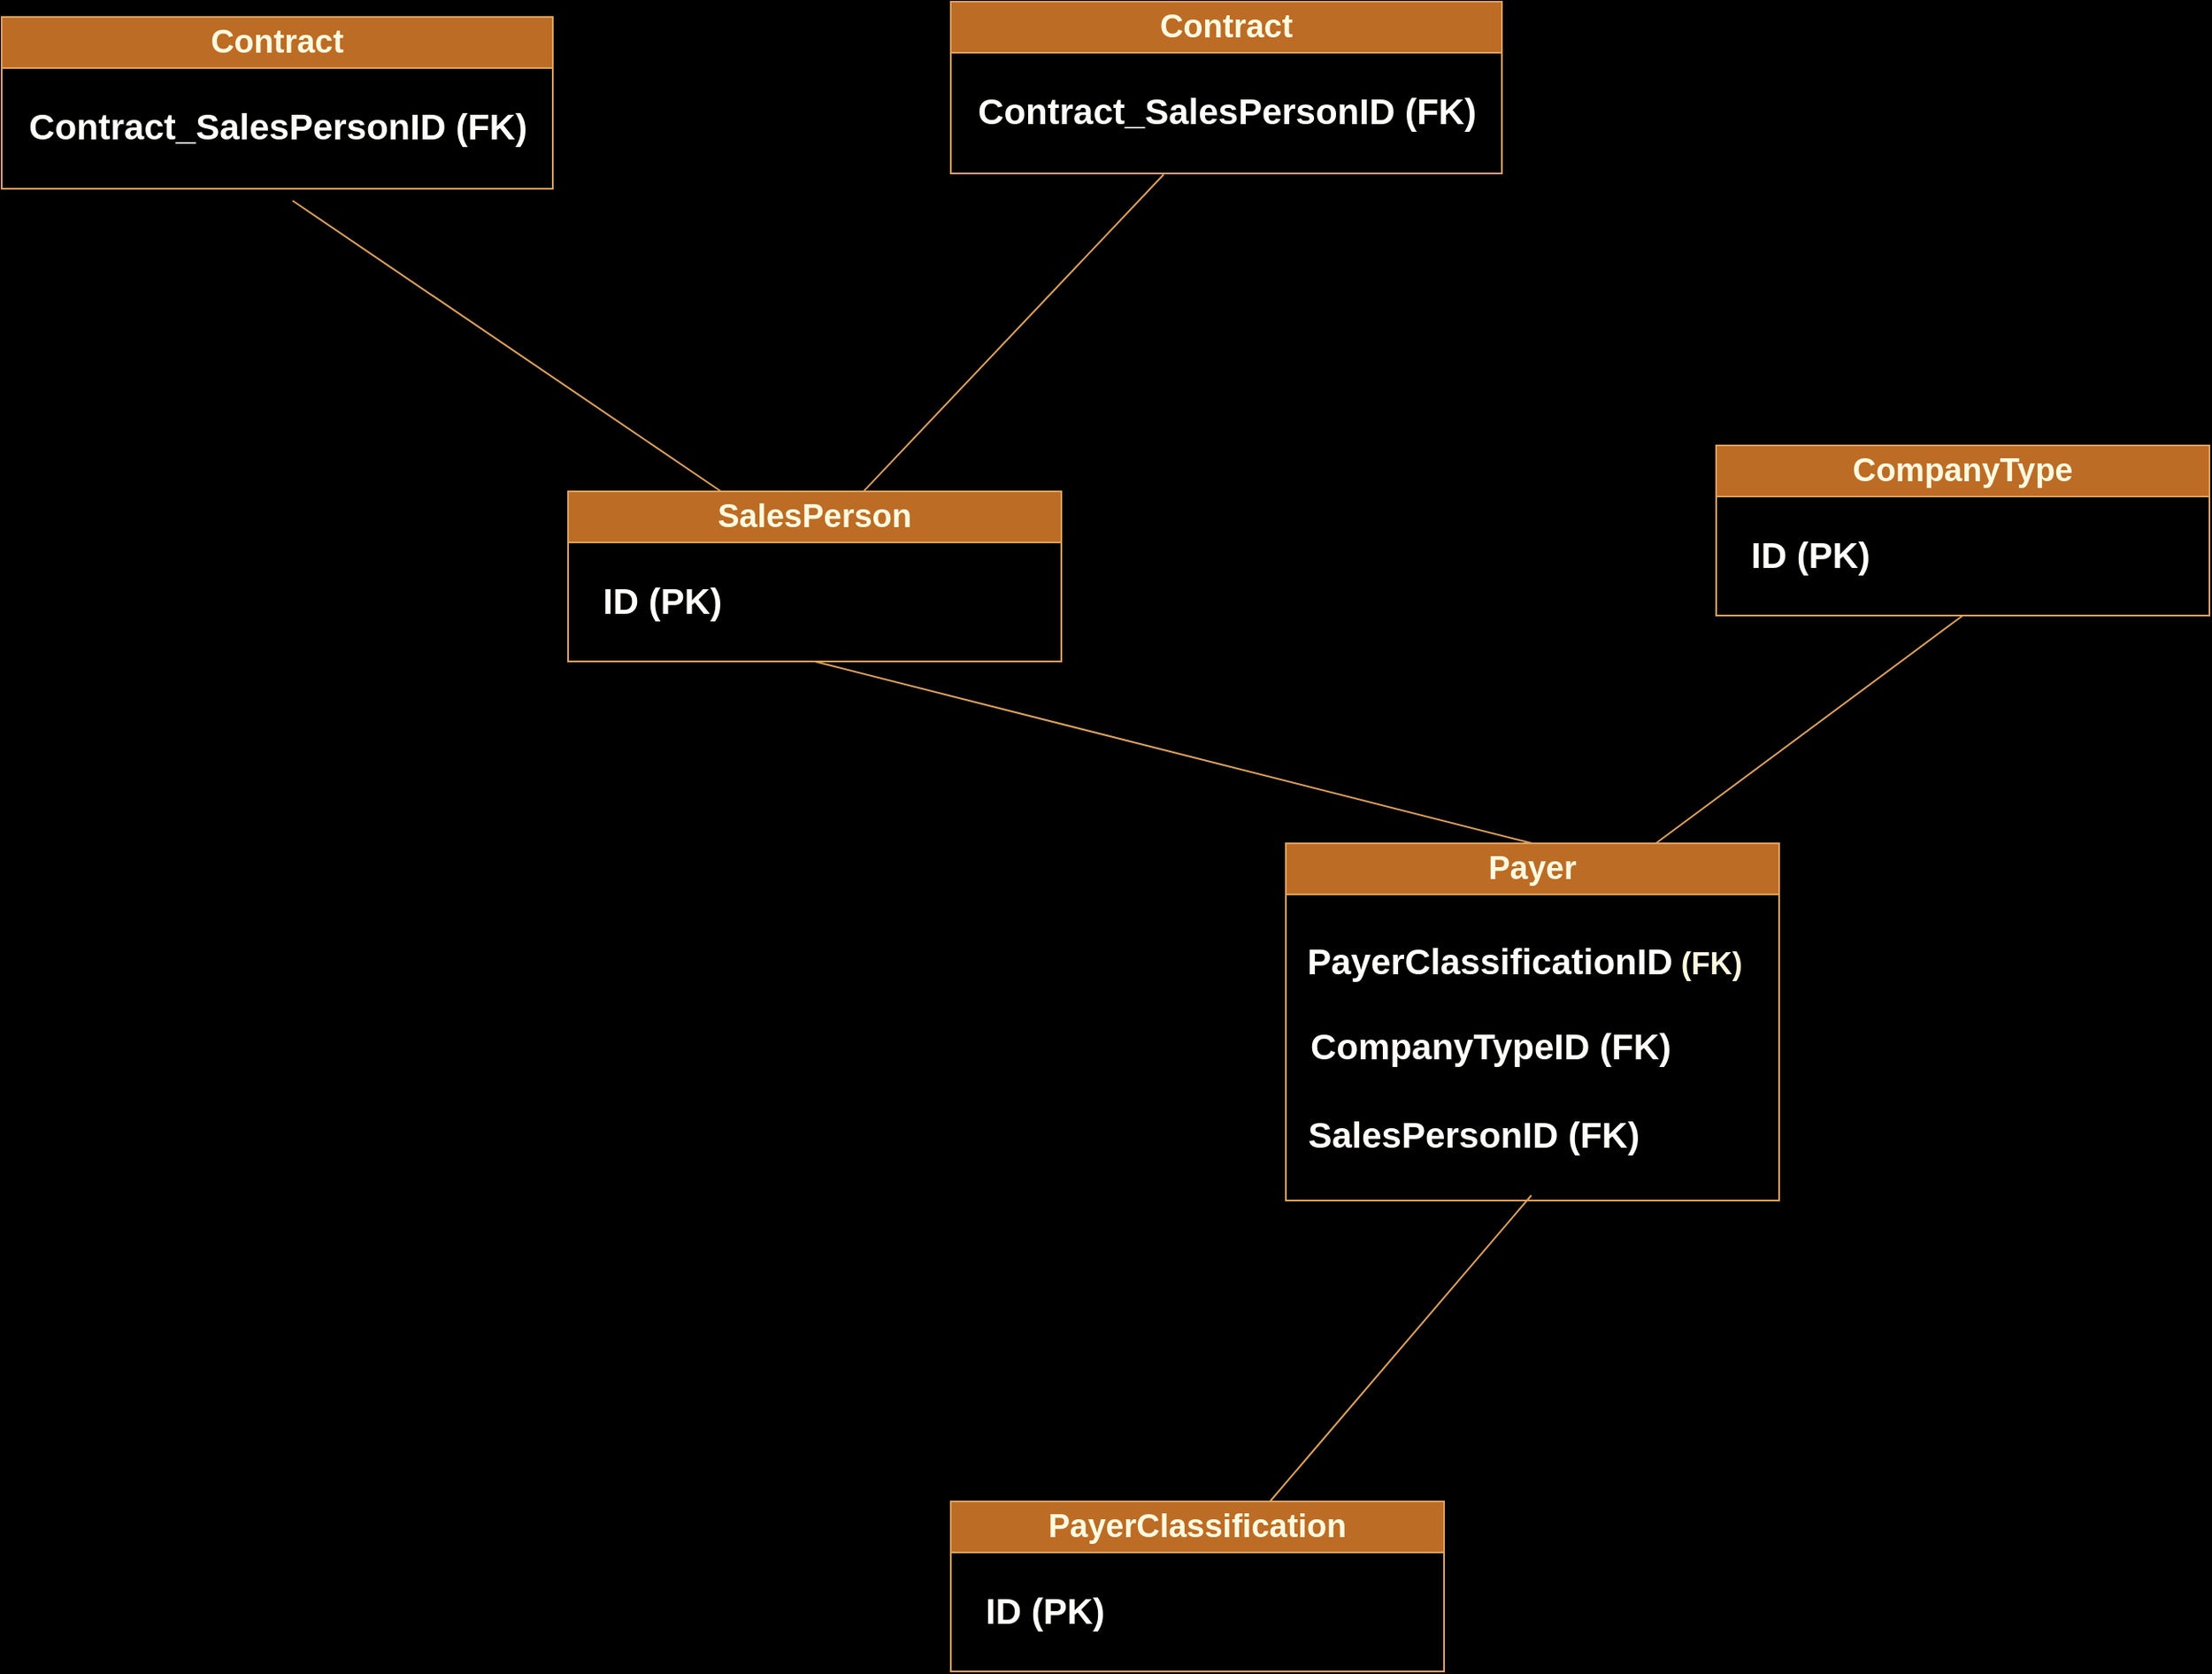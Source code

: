 <mxfile version="24.7.7">
  <diagram name="Page-1" id="jzl-V2Tsr1LILDYz4Gyq">
    <mxGraphModel dx="2887" dy="2355" grid="1" gridSize="9" guides="1" tooltips="1" connect="1" arrows="1" fold="1" page="1" pageScale="1" pageWidth="1500" pageHeight="1500" background="#000000" math="0" shadow="0">
      <root>
        <mxCell id="0" />
        <mxCell id="1" parent="0" />
        <mxCell id="zca0MhaZDPdOvqH_JMaa-2" value="&lt;font style=&quot;font-size: 19px;&quot;&gt;Payer&lt;/font&gt;" style="swimlane;html=1;fillColor=#BC6C25;strokeColor=#DDA15E;startSize=30;whiteSpace=wrap;fontColor=#FEFAE0;labelBackgroundColor=none;shadow=0;" vertex="1" parent="1">
          <mxGeometry x="260" y="270" width="290" height="210" as="geometry" />
        </mxCell>
        <mxCell id="zca0MhaZDPdOvqH_JMaa-3" value="&lt;h2 style=&quot;line-height: 150%;&quot;&gt;&lt;font color=&quot;#fffefa&quot;&gt;&lt;span style=&quot;font-size: 21px;&quot;&gt;CompanyTypeID (FK)&lt;/span&gt;&lt;/font&gt;&lt;/h2&gt;" style="text;html=1;align=center;verticalAlign=middle;resizable=0;points=[];autosize=1;strokeColor=none;fillColor=none;fontColor=#FEFAE0;" vertex="1" parent="zca0MhaZDPdOvqH_JMaa-2">
          <mxGeometry y="85" width="240" height="70" as="geometry" />
        </mxCell>
        <mxCell id="o-rHQ58z567HRiCuo5Bd-8" value="&lt;h2 style=&quot;line-height: 150%;&quot;&gt;&lt;font color=&quot;#fffefa&quot; style=&quot;background-color: rgb(0, 0, 0); font-size: 21px;&quot;&gt;PayerClassificationID&lt;/font&gt;&amp;nbsp;(FK)&lt;/h2&gt;" style="text;html=1;align=center;verticalAlign=middle;resizable=0;points=[];autosize=1;strokeColor=none;fillColor=none;fontColor=#FEFAE0;" parent="zca0MhaZDPdOvqH_JMaa-2" vertex="1">
          <mxGeometry y="35" width="280" height="70" as="geometry" />
        </mxCell>
        <mxCell id="zca0MhaZDPdOvqH_JMaa-11" value="&lt;h2 style=&quot;line-height: 150%;&quot;&gt;&lt;font color=&quot;#fffefa&quot;&gt;&lt;span style=&quot;font-size: 21px;&quot;&gt;&lt;br&gt;&lt;/span&gt;&lt;/font&gt;&lt;/h2&gt;&lt;h2 style=&quot;line-height: 150%;&quot;&gt;&lt;font color=&quot;#fffefa&quot;&gt;&lt;span style=&quot;font-size: 21px;&quot;&gt;SalesPersonID (FK)&lt;/span&gt;&lt;/font&gt;&lt;/h2&gt;" style="text;html=1;align=center;verticalAlign=middle;resizable=0;points=[];autosize=1;strokeColor=none;fillColor=none;fontColor=#FEFAE0;" vertex="1" parent="zca0MhaZDPdOvqH_JMaa-2">
          <mxGeometry y="90" width="220" height="120" as="geometry" />
        </mxCell>
        <mxCell id="zca0MhaZDPdOvqH_JMaa-12" value="&lt;font style=&quot;font-size: 19px;&quot;&gt;PayerClassification&lt;/font&gt;" style="swimlane;html=1;fillColor=#BC6C25;strokeColor=#DDA15E;startSize=30;whiteSpace=wrap;fontColor=#FEFAE0;labelBackgroundColor=none;shadow=0;" vertex="1" parent="1">
          <mxGeometry x="63" y="657" width="290" height="100" as="geometry" />
        </mxCell>
        <mxCell id="zca0MhaZDPdOvqH_JMaa-14" value="&lt;h2 style=&quot;line-height: 150%;&quot;&gt;&lt;font color=&quot;#fffefa&quot;&gt;&lt;span style=&quot;font-size: 21px; background-color: rgb(0, 0, 0);&quot;&gt;ID (PK)&lt;/span&gt;&lt;/font&gt;&lt;/h2&gt;" style="text;html=1;align=center;verticalAlign=middle;resizable=0;points=[];autosize=1;strokeColor=none;fillColor=none;fontColor=#FEFAE0;" vertex="1" parent="zca0MhaZDPdOvqH_JMaa-12">
          <mxGeometry x="10" y="30" width="90" height="70" as="geometry" />
        </mxCell>
        <mxCell id="zca0MhaZDPdOvqH_JMaa-17" value="" style="endArrow=none;html=1;rounded=1;strokeColor=#DDA15E;fontColor=#FEFAE0;fillColor=#BC6C25;entryX=0.656;entryY=0.975;entryDx=0;entryDy=0;entryPerimeter=0;" edge="1" parent="1" source="zca0MhaZDPdOvqH_JMaa-12" target="zca0MhaZDPdOvqH_JMaa-11">
          <mxGeometry width="50" height="50" relative="1" as="geometry">
            <mxPoint x="390" y="640" as="sourcePoint" />
            <mxPoint x="380" y="490" as="targetPoint" />
          </mxGeometry>
        </mxCell>
        <mxCell id="zca0MhaZDPdOvqH_JMaa-20" value="&lt;font style=&quot;font-size: 19px;&quot;&gt;SalesPerson&lt;/font&gt;" style="swimlane;html=1;fillColor=#BC6C25;strokeColor=#DDA15E;startSize=30;whiteSpace=wrap;fontColor=#FEFAE0;labelBackgroundColor=none;shadow=0;" vertex="1" parent="1">
          <mxGeometry x="-162" y="63" width="290" height="100" as="geometry" />
        </mxCell>
        <mxCell id="zca0MhaZDPdOvqH_JMaa-21" value="&lt;h2 style=&quot;line-height: 150%;&quot;&gt;&lt;font color=&quot;#fffefa&quot;&gt;&lt;span style=&quot;font-size: 21px; background-color: rgb(0, 0, 0);&quot;&gt;ID (PK)&lt;/span&gt;&lt;/font&gt;&lt;/h2&gt;" style="text;html=1;align=center;verticalAlign=middle;resizable=0;points=[];autosize=1;strokeColor=none;fillColor=none;fontColor=#FEFAE0;" vertex="1" parent="zca0MhaZDPdOvqH_JMaa-20">
          <mxGeometry x="10" y="30" width="90" height="70" as="geometry" />
        </mxCell>
        <mxCell id="zca0MhaZDPdOvqH_JMaa-22" value="" style="endArrow=none;html=1;rounded=1;strokeColor=#DDA15E;fontColor=#FEFAE0;fillColor=#BC6C25;entryX=0.5;entryY=1;entryDx=0;entryDy=0;exitX=0.5;exitY=0;exitDx=0;exitDy=0;" edge="1" parent="1" source="zca0MhaZDPdOvqH_JMaa-2" target="zca0MhaZDPdOvqH_JMaa-20">
          <mxGeometry width="50" height="50" relative="1" as="geometry">
            <mxPoint x="370" y="240" as="sourcePoint" />
            <mxPoint x="420" y="190" as="targetPoint" />
          </mxGeometry>
        </mxCell>
        <mxCell id="zca0MhaZDPdOvqH_JMaa-23" value="&lt;font style=&quot;font-size: 19px;&quot;&gt;CompanyType&lt;/font&gt;" style="swimlane;html=1;fillColor=#BC6C25;strokeColor=#DDA15E;startSize=30;whiteSpace=wrap;fontColor=#FEFAE0;labelBackgroundColor=none;shadow=0;" vertex="1" parent="1">
          <mxGeometry x="513" y="36" width="290" height="100" as="geometry" />
        </mxCell>
        <mxCell id="zca0MhaZDPdOvqH_JMaa-24" value="&lt;h2 style=&quot;line-height: 150%;&quot;&gt;&lt;font color=&quot;#fffefa&quot;&gt;&lt;span style=&quot;font-size: 21px; background-color: rgb(0, 0, 0);&quot;&gt;ID (PK)&lt;/span&gt;&lt;/font&gt;&lt;/h2&gt;" style="text;html=1;align=center;verticalAlign=middle;resizable=0;points=[];autosize=1;strokeColor=none;fillColor=none;fontColor=#FEFAE0;" vertex="1" parent="zca0MhaZDPdOvqH_JMaa-23">
          <mxGeometry x="10" y="30" width="90" height="70" as="geometry" />
        </mxCell>
        <mxCell id="zca0MhaZDPdOvqH_JMaa-26" value="" style="endArrow=none;html=1;rounded=1;strokeColor=#DDA15E;fontColor=#FEFAE0;fillColor=#BC6C25;exitX=0.75;exitY=0;exitDx=0;exitDy=0;entryX=0.5;entryY=1;entryDx=0;entryDy=0;" edge="1" parent="1" source="zca0MhaZDPdOvqH_JMaa-2" target="zca0MhaZDPdOvqH_JMaa-23">
          <mxGeometry width="50" height="50" relative="1" as="geometry">
            <mxPoint x="414" y="149" as="sourcePoint" />
            <mxPoint x="464" y="99" as="targetPoint" />
            <Array as="points" />
          </mxGeometry>
        </mxCell>
        <mxCell id="zca0MhaZDPdOvqH_JMaa-27" value="&lt;font style=&quot;font-size: 19px;&quot;&gt;Contract&lt;/font&gt;" style="swimlane;html=1;fillColor=#BC6C25;strokeColor=#DDA15E;startSize=30;whiteSpace=wrap;fontColor=#FEFAE0;labelBackgroundColor=none;shadow=0;" vertex="1" parent="1">
          <mxGeometry x="-495" y="-216" width="324" height="101" as="geometry" />
        </mxCell>
        <mxCell id="zca0MhaZDPdOvqH_JMaa-28" value="&lt;h2 style=&quot;line-height: 150%;&quot;&gt;&lt;font color=&quot;#fffefa&quot;&gt;&lt;span style=&quot;font-size: 21px; background-color: rgb(0, 0, 0);&quot;&gt;Contract_SalesPersonID (FK)&lt;/span&gt;&lt;/font&gt;&lt;/h2&gt;" style="text;html=1;align=center;verticalAlign=middle;resizable=0;points=[];autosize=1;strokeColor=none;fillColor=none;fontColor=#FEFAE0;" vertex="1" parent="zca0MhaZDPdOvqH_JMaa-27">
          <mxGeometry x="4.5" y="29" width="315" height="72" as="geometry" />
        </mxCell>
        <mxCell id="zca0MhaZDPdOvqH_JMaa-30" value="" style="endArrow=none;html=1;rounded=1;strokeColor=#DDA15E;fontColor=#FEFAE0;fillColor=#BC6C25;exitX=0.31;exitY=0;exitDx=0;exitDy=0;exitPerimeter=0;" edge="1" parent="1" source="zca0MhaZDPdOvqH_JMaa-20">
          <mxGeometry width="50" height="50" relative="1" as="geometry">
            <mxPoint x="-324" y="-22" as="sourcePoint" />
            <mxPoint x="-324" y="-108" as="targetPoint" />
          </mxGeometry>
        </mxCell>
        <mxCell id="zca0MhaZDPdOvqH_JMaa-31" value="&lt;font style=&quot;font-size: 19px;&quot;&gt;Contract&lt;/font&gt;" style="swimlane;html=1;fillColor=#BC6C25;strokeColor=#DDA15E;startSize=30;whiteSpace=wrap;fontColor=#FEFAE0;labelBackgroundColor=none;shadow=0;" vertex="1" parent="1">
          <mxGeometry x="63" y="-225" width="324" height="101" as="geometry" />
        </mxCell>
        <mxCell id="zca0MhaZDPdOvqH_JMaa-32" value="&lt;h2 style=&quot;line-height: 150%;&quot;&gt;&lt;font color=&quot;#fffefa&quot;&gt;&lt;span style=&quot;font-size: 21px; background-color: rgb(0, 0, 0);&quot;&gt;Contract_SalesPersonID (FK)&lt;/span&gt;&lt;/font&gt;&lt;/h2&gt;" style="text;html=1;align=center;verticalAlign=middle;resizable=0;points=[];autosize=1;strokeColor=none;fillColor=none;fontColor=#FEFAE0;" vertex="1" parent="zca0MhaZDPdOvqH_JMaa-31">
          <mxGeometry x="4.5" y="29" width="315" height="72" as="geometry" />
        </mxCell>
        <mxCell id="zca0MhaZDPdOvqH_JMaa-33" value="" style="endArrow=none;html=1;rounded=1;strokeColor=#DDA15E;fontColor=#FEFAE0;fillColor=#BC6C25;entryX=0.383;entryY=1.009;entryDx=0;entryDy=0;entryPerimeter=0;exitX=0.598;exitY=0.003;exitDx=0;exitDy=0;exitPerimeter=0;" edge="1" parent="1" source="zca0MhaZDPdOvqH_JMaa-20" target="zca0MhaZDPdOvqH_JMaa-32">
          <mxGeometry width="50" height="50" relative="1" as="geometry">
            <mxPoint x="90" y="-31" as="sourcePoint" />
            <mxPoint x="140" y="-81" as="targetPoint" />
          </mxGeometry>
        </mxCell>
      </root>
    </mxGraphModel>
  </diagram>
</mxfile>
